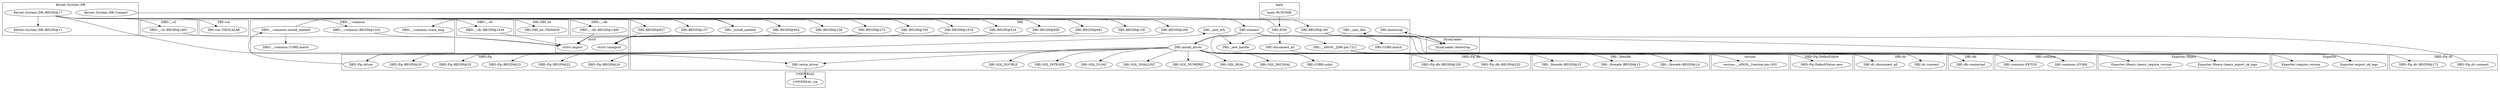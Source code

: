 digraph {
graph [overlap=false]
subgraph cluster_DynaLoader {
	label="DynaLoader";
	"DynaLoader::bootstrap";
}
subgraph cluster_DBI {
	label="DBI";
	"DBI::SQL_SMALLINT";
	"DBI::BEGIN@160";
	"DBI::BEGIN@269";
	"DBI::bootstrap";
	"DBI::CORE:match";
	"DBI::BEGIN@157";
	"DBI::BEGIN@681";
	"DBI::BEGIN@273";
	"DBI::END";
	"DBI::SQL_INTEGER";
	"DBI::SQL_FLOAT";
	"DBI::install_driver";
	"DBI::BEGIN@953";
	"DBI::BEGIN@856";
	"DBI::CORE:subst";
	"DBI::connect";
	"DBI::BEGIN@524";
	"DBI::BEGIN@827";
	"DBI::setup_driver";
	"DBI::BEGIN@158";
	"DBI::_new_handle";
	"DBI::SQL_NUMERIC";
	"DBI::SQL_REAL";
	"DBI::BEGIN@1019";
	"DBI::SQL_DECIMAL";
	"DBI::BEGIN@793";
	"DBI::__ANON__[DBI.pm:721]";
	"DBI::_install_method";
	"DBI::_new_dbh";
	"DBI::disconnect_all";
	"DBI::SQL_DOUBLE";
	"DBI::_new_drh";
	"DBI::BEGIN@156";
}
subgraph cluster_DBD_Pg_db {
	label="DBD::Pg::db";
	"DBD::Pg::db::BEGIN@252";
	"DBD::Pg::db::BEGIN@250";
}
subgraph cluster_strict {
	label="strict";
	"strict::import";
	"strict::unimport";
}
subgraph cluster_DBI__firesafe {
	label="DBI::_firesafe";
	"DBI::_firesafe::BEGIN@14";
	"DBI::_firesafe::BEGIN@13";
	"DBI::_firesafe::BEGIN@15";
}
subgraph cluster_DBI_common {
	label="DBI::common";
	"DBI::common::STORE";
	"DBI::common::FETCH";
}
subgraph cluster_Kernel_System_DB {
	label="Kernel::System::DB";
	"Kernel::System::DB::BEGIN@17";
	"Kernel::System::DB::BEGIN@11";
	"Kernel::System::DB::Connect";
}
subgraph cluster_DBD___st {
	label="DBD::_::st";
	"DBD::_::st::BEGIN@1801";
}
subgraph cluster_DBI_var {
	label="DBI::var";
	"DBI::var::TIESCALAR";
}
subgraph cluster_Exporter_Heavy {
	label="Exporter::Heavy";
	"Exporter::Heavy::heavy_export_ok_tags";
	"Exporter::Heavy::heavy_require_version";
}
subgraph cluster_version {
	label="version";
	"version::__ANON__[version.pm:185]";
}
subgraph cluster_DBI_dr {
	label="DBI::dr";
	"DBI::dr::disconnect_all";
	"DBI::dr::connect";
}
subgraph cluster_Exporter {
	label="Exporter";
	"Exporter::export_ok_tags";
	"Exporter::require_version";
}
subgraph cluster_DBD___common {
	label="DBD::_::common";
	"DBD::_::common::BEGIN@1332";
	"DBD::_::common::CORE:match";
	"DBD::_::common::trace_msg";
	"DBD::_::common::install_method";
}
subgraph cluster_DBD_Pg_dr {
	label="DBD::Pg::dr";
	"DBD::Pg::dr::connect";
	"DBD::Pg::dr::BEGIN@172";
}
subgraph cluster_DBD_Pg {
	label="DBD::Pg";
	"DBD::Pg::BEGIN@20";
	"DBD::Pg::BEGIN@24";
	"DBD::Pg::BEGIN@22";
	"DBD::Pg::driver";
	"DBD::Pg::BEGIN@23";
	"DBD::Pg::BEGIN@25";
}
subgraph cluster_main {
	label="main";
	"main::RUNTIME";
}
subgraph cluster_DBD_Pg_DefaultValue {
	label="DBD::Pg::DefaultValue";
	"DBD::Pg::DefaultValue::new";
}
subgraph cluster_DBI_db {
	label="DBI::db";
	"DBI::db::connected";
}
subgraph cluster_UNIVERSAL {
	label="UNIVERSAL";
	"UNIVERSAL::isa";
}
subgraph cluster_DBD___dr {
	label="DBD::_::dr";
	"DBD::_::dr::BEGIN@1434";
}
subgraph cluster_DBI_DBI_tie {
	label="DBI::DBI_tie";
	"DBI::DBI_tie::TIEHASH";
}
subgraph cluster_DBD___db {
	label="DBD::_::db";
	"DBD::_::db::BEGIN@1495";
}
"DBI::install_driver" -> "DBD::Pg::BEGIN@24";
"Kernel::System::DB::BEGIN@17" -> "DBI::BEGIN@160";
"DBD::_::common::install_method" -> "DBD::_::common::CORE:match";
"DBI::install_driver" -> "DBI::_firesafe::BEGIN@13";
"DBI::__ANON__[DBI.pm:721]" -> "DBI::db::connected";
"DBI::install_driver" -> "Exporter::require_version";
"main::RUNTIME" -> "DBI::END";
"Kernel::System::DB::BEGIN@17" -> "DBI::DBI_tie::TIEHASH";
"DBI::install_driver" -> "DBD::Pg::BEGIN@25";
"DBI::install_driver" -> "DBD::Pg::db::BEGIN@250";
"DBI::connect" -> "DBI::install_driver";
"DBI::install_driver" -> "version::__ANON__[version.pm:185]";
"Kernel::System::DB::BEGIN@17" -> "DBD::_::dr::BEGIN@1434";
"DBI::install_driver" -> "DynaLoader::bootstrap";
"DBI::BEGIN@160" -> "DynaLoader::bootstrap";
"DBI::install_driver" -> "DBD::Pg::DefaultValue::new";
"DBI::install_driver" -> "Exporter::Heavy::heavy_export_ok_tags";
"DBI::BEGIN@160" -> "Exporter::Heavy::heavy_export_ok_tags";
"DBI::BEGIN@269" -> "strict::unimport";
"DBI::BEGIN@681" -> "strict::unimport";
"DBI::BEGIN@953" -> "strict::unimport";
"DBI::BEGIN@856" -> "strict::unimport";
"DBI::BEGIN@524" -> "strict::unimport";
"DBI::BEGIN@827" -> "strict::unimport";
"DBI::BEGIN@1019" -> "strict::unimport";
"DBI::BEGIN@793" -> "strict::unimport";
"DBI::disconnect_all" -> "DBI::dr::disconnect_all";
"Kernel::System::DB::BEGIN@17" -> "DBI::BEGIN@827";
"Kernel::System::DB::BEGIN@17" -> "DBD::_::common::BEGIN@1332";
"DBI::setup_driver" -> "UNIVERSAL::isa";
"Kernel::System::DB::BEGIN@17" -> "DBI::var::TIESCALAR";
"DBI::install_driver" -> "DBI::SQL_DECIMAL";
"DBD::Pg::driver" -> "DBD::_::common::install_method";
"Kernel::System::DB::BEGIN@17" -> "DBI::_install_method";
"DBD::_::common::install_method" -> "DBI::_install_method";
"DBD::Pg::dr::connect" -> "DBI::_new_dbh";
"Kernel::System::DB::BEGIN@17" -> "DBD::_::db::BEGIN@1495";
"DBI::install_driver" -> "DBD::Pg::BEGIN@20";
"DBI::END" -> "DBI::disconnect_all";
"DBD::Pg::driver" -> "DBI::_new_drh";
"DBI::install_driver" -> "DBI::SQL_DOUBLE";
"Kernel::System::DB::BEGIN@17" -> "DBD::_::st::BEGIN@1801";
"DBI::install_driver" -> "DBI::SQL_SMALLINT";
"DBI::install_driver" -> "DBI::_firesafe::BEGIN@15";
"Kernel::System::DB::BEGIN@17" -> "DBI::BEGIN@269";
"DBI::END" -> "DBD::_::common::trace_msg";
"DynaLoader::bootstrap" -> "DBI::bootstrap";
"DBI::BEGIN@160" -> "DBI::CORE:match";
"DBI::install_driver" -> "Exporter::export_ok_tags";
"DBI::BEGIN@160" -> "Exporter::export_ok_tags";
"Kernel::System::DB::BEGIN@17" -> "DBI::BEGIN@157";
"DBI::install_driver" -> "Exporter::Heavy::heavy_require_version";
"Kernel::System::DB::BEGIN@17" -> "DBI::BEGIN@681";
"DBI::install_driver" -> "DBD::Pg::db::BEGIN@252";
"Kernel::System::DB::BEGIN@17" -> "DBI::BEGIN@273";
"DBI::install_driver" -> "DBI::SQL_INTEGER";
"DBI::__ANON__[DBI.pm:721]" -> "DBI::common::FETCH";
"DBI::install_driver" -> "DBI::SQL_FLOAT";
"Kernel::System::DB::BEGIN@17" -> "DBI::BEGIN@953";
"DBI::install_driver" -> "DBI::CORE:subst";
"DBI::connect" -> "DBI::CORE:subst";
"Kernel::System::DB::BEGIN@17" -> "DBI::BEGIN@856";
"DBI::install_driver" -> "DBD::Pg::driver";
"Kernel::System::DB::Connect" -> "DBI::connect";
"DBI::install_driver" -> "DBI::_firesafe::BEGIN@14";
"DBI::__ANON__[DBI.pm:721]" -> "DBI::dr::connect";
"Kernel::System::DB::BEGIN@17" -> "DBI::BEGIN@524";
"DBI::install_driver" -> "DBI::setup_driver";
"Kernel::System::DB::BEGIN@17" -> "DBI::setup_driver";
"Kernel::System::DB::BEGIN@17" -> "DBI::BEGIN@158";
"DBI::_new_dbh" -> "DBI::_new_handle";
"DBI::_new_drh" -> "DBI::_new_handle";
"DBI::install_driver" -> "DBI::SQL_NUMERIC";
"DBI::install_driver" -> "DBI::SQL_REAL";
"Kernel::System::DB::BEGIN@17" -> "DBI::BEGIN@1019";
"Kernel::System::DB::BEGIN@17" -> "DBI::BEGIN@793";
"DBI::connect" -> "DBI::__ANON__[DBI.pm:721]";
"DBI::install_driver" -> "DBD::Pg::BEGIN@22";
"Kernel::System::DB::BEGIN@17" -> "Kernel::System::DB::BEGIN@11";
"DBI::install_driver" -> "DBD::Pg::dr::BEGIN@172";
"DBD::_::dr::BEGIN@1434" -> "strict::import";
"DBD::_::common::BEGIN@1332" -> "strict::import";
"DBD::_::db::BEGIN@1495" -> "strict::import";
"DBD::_::st::BEGIN@1801" -> "strict::import";
"DBI::BEGIN@273" -> "strict::import";
"Kernel::System::DB::BEGIN@17" -> "DBI::BEGIN@156";
"DBI::install_driver" -> "DBD::Pg::BEGIN@23";
"DBI::__ANON__[DBI.pm:721]" -> "DBI::common::STORE";
"DBI::connect" -> "DBI::common::STORE";
}
